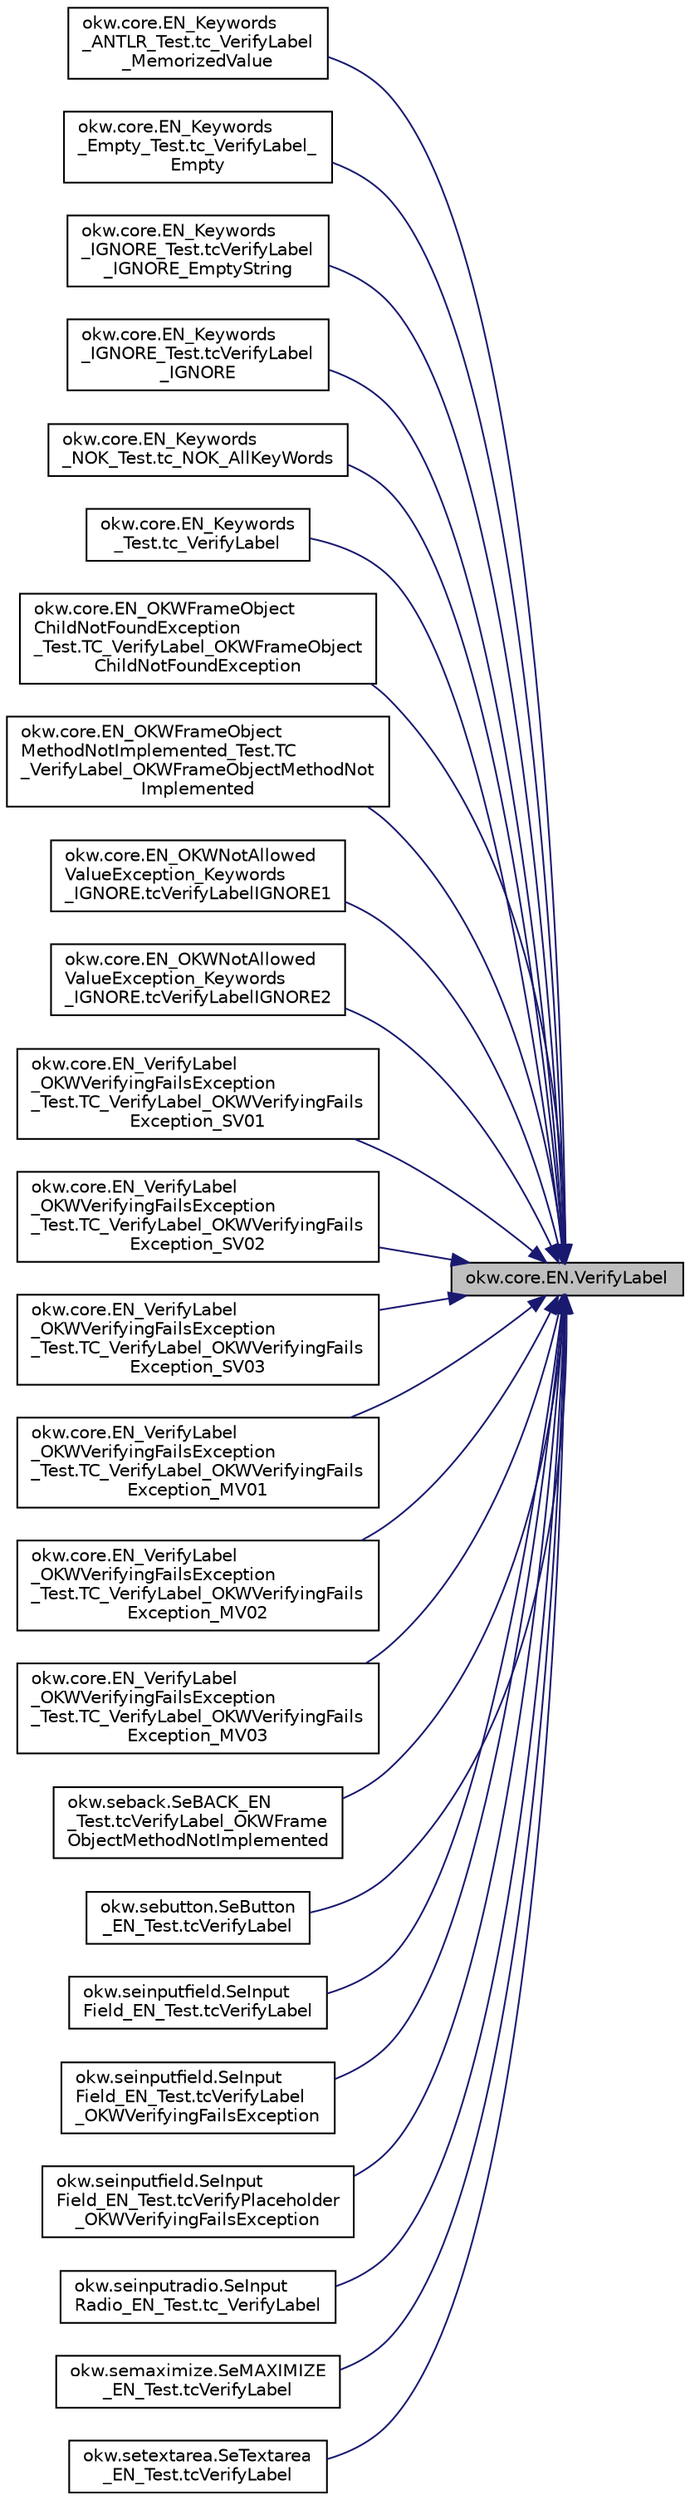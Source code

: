 digraph "okw.core.EN.VerifyLabel"
{
 // INTERACTIVE_SVG=YES
 // LATEX_PDF_SIZE
  edge [fontname="Helvetica",fontsize="10",labelfontname="Helvetica",labelfontsize="10"];
  node [fontname="Helvetica",fontsize="10",shape=record];
  rankdir="RL";
  Node3357 [label="okw.core.EN.VerifyLabel",height=0.2,width=0.4,color="black", fillcolor="grey75", style="filled", fontcolor="black",tooltip="Überprüft die Beschreibung des Objektes."];
  Node3357 -> Node3358 [dir="back",color="midnightblue",fontsize="10",style="solid",fontname="Helvetica"];
  Node3358 [label="okw.core.EN_Keywords\l_ANTLR_Test.tc_VerifyLabel\l_MemorizedValue",height=0.2,width=0.4,color="black", fillcolor="white", style="filled",URL="$classokw_1_1core_1_1_e_n___keywords___a_n_t_l_r___test.html#aa3552e4c8cbb84244d0a93a3db442d80",tooltip=" "];
  Node3357 -> Node3359 [dir="back",color="midnightblue",fontsize="10",style="solid",fontname="Helvetica"];
  Node3359 [label="okw.core.EN_Keywords\l_Empty_Test.tc_VerifyLabel_\lEmpty",height=0.2,width=0.4,color="black", fillcolor="white", style="filled",URL="$classokw_1_1core_1_1_e_n___keywords___empty___test.html#a795ebffbf7497fe2f858f8edaabe4892",tooltip="Prüft \"${EMPTY}\" für das Schlüsslewort VerifyLabel(strng,string)"];
  Node3357 -> Node3360 [dir="back",color="midnightblue",fontsize="10",style="solid",fontname="Helvetica"];
  Node3360 [label="okw.core.EN_Keywords\l_IGNORE_Test.tcVerifyLabel\l_IGNORE_EmptyString",height=0.2,width=0.4,color="black", fillcolor="white", style="filled",URL="$classokw_1_1core_1_1_e_n___keywords___i_g_n_o_r_e___test.html#ab1a949e15601bc0b261d34c106f9427d",tooltip="Prüft ob das Schlüsselwort VerifyLabel( FN, \"\" ) nicht ausgeführt wird."];
  Node3357 -> Node3361 [dir="back",color="midnightblue",fontsize="10",style="solid",fontname="Helvetica"];
  Node3361 [label="okw.core.EN_Keywords\l_IGNORE_Test.tcVerifyLabel\l_IGNORE",height=0.2,width=0.4,color="black", fillcolor="white", style="filled",URL="$classokw_1_1core_1_1_e_n___keywords___i_g_n_o_r_e___test.html#a7874d22533bab9ebe68c087d9f00e716",tooltip="Prüft ob das Schlüsselwort VerifyLabel( FN, \"${IGNORE}\" ) nicht ausgeführt wird."];
  Node3357 -> Node3362 [dir="back",color="midnightblue",fontsize="10",style="solid",fontname="Helvetica"];
  Node3362 [label="okw.core.EN_Keywords\l_NOK_Test.tc_NOK_AllKeyWords",height=0.2,width=0.4,color="black", fillcolor="white", style="filled",URL="$classokw_1_1core_1_1_e_n___keywords___n_o_k___test.html#a81a960a2341dfb0e27da7871291c84dc",tooltip="Prüft methoden aufruf für einen einfachen Click."];
  Node3357 -> Node3363 [dir="back",color="midnightblue",fontsize="10",style="solid",fontname="Helvetica"];
  Node3363 [label="okw.core.EN_Keywords\l_Test.tc_VerifyLabel",height=0.2,width=0.4,color="black", fillcolor="white", style="filled",URL="$classokw_1_1core_1_1_e_n___keywords___test.html#afdc4701233a4a1befffba818235fb52e",tooltip="\"Normaler\" Testfall für das Schlüsselwort EN.VerifyLabel(String,String)."];
  Node3357 -> Node3364 [dir="back",color="midnightblue",fontsize="10",style="solid",fontname="Helvetica"];
  Node3364 [label="okw.core.EN_OKWFrameObject\lChildNotFoundException\l_Test.TC_VerifyLabel_OKWFrameObject\lChildNotFoundException",height=0.2,width=0.4,color="black", fillcolor="white", style="filled",URL="$classokw_1_1core_1_1_e_n___o_k_w_frame_object_child_not_found_exception___test.html#a493b5450b4158a150ea3cc0a7164085e",tooltip="Prüft ob die Ausnahme OKWFrameObjectChildNotFoundException durch die LFC-VerifyCaption ausgelöst wird..."];
  Node3357 -> Node3365 [dir="back",color="midnightblue",fontsize="10",style="solid",fontname="Helvetica"];
  Node3365 [label="okw.core.EN_OKWFrameObject\lMethodNotImplemented_Test.TC\l_VerifyLabel_OKWFrameObjectMethodNot\lImplemented",height=0.2,width=0.4,color="black", fillcolor="white", style="filled",URL="$classokw_1_1core_1_1_e_n___o_k_w_frame_object_method_not_implemented___test.html#a2dfff1dd9eb94603406b43bf461cc341",tooltip="Prüft ob die Ausnahme OKWFrameObjectMethodNotImplemented von VerifyCaption( FN, ExpVal ) ausgelöst wi..."];
  Node3357 -> Node3366 [dir="back",color="midnightblue",fontsize="10",style="solid",fontname="Helvetica"];
  Node3366 [label="okw.core.EN_OKWNotAllowed\lValueException_Keywords\l_IGNORE.tcVerifyLabelIGNORE1",height=0.2,width=0.4,color="black", fillcolor="white", style="filled",URL="$classokw_1_1core_1_1_e_n___o_k_w_not_allowed_value_exception___keywords___i_g_n_o_r_e.html#af0539040232d96a34805011c128e0bad",tooltip="Prüft ob \"${IGNORE} \" die Ausnahme okw.exceptions.OKWNotAllowedValueException auslöst."];
  Node3357 -> Node3367 [dir="back",color="midnightblue",fontsize="10",style="solid",fontname="Helvetica"];
  Node3367 [label="okw.core.EN_OKWNotAllowed\lValueException_Keywords\l_IGNORE.tcVerifyLabelIGNORE2",height=0.2,width=0.4,color="black", fillcolor="white", style="filled",URL="$classokw_1_1core_1_1_e_n___o_k_w_not_allowed_value_exception___keywords___i_g_n_o_r_e.html#a2c83a1a7cabe15d8e97851304d2c0b6b",tooltip="Prüft ob \"\"${IGNORE}${TCN}\" die Ausnahme okw.exceptions.OKWNotAllowedValueException auslöst."];
  Node3357 -> Node3368 [dir="back",color="midnightblue",fontsize="10",style="solid",fontname="Helvetica"];
  Node3368 [label="okw.core.EN_VerifyLabel\l_OKWVerifyingFailsException\l_Test.TC_VerifyLabel_OKWVerifyingFails\lException_SV01",height=0.2,width=0.4,color="black", fillcolor="white", style="filled",URL="$classokw_1_1core_1_1_e_n___verify_label___o_k_w_verifying_fails_exception___test.html#aa9c548ebb444ae8b8b8424e1bf76e8bc",tooltip="Prüft, ob die Ausnahme OKWVerifyingFailsException bei einem Soll/Ist-Vergleich ausgelöst wird."];
  Node3357 -> Node3369 [dir="back",color="midnightblue",fontsize="10",style="solid",fontname="Helvetica"];
  Node3369 [label="okw.core.EN_VerifyLabel\l_OKWVerifyingFailsException\l_Test.TC_VerifyLabel_OKWVerifyingFails\lException_SV02",height=0.2,width=0.4,color="black", fillcolor="white", style="filled",URL="$classokw_1_1core_1_1_e_n___verify_label___o_k_w_verifying_fails_exception___test.html#a4eb90d484ffa394f32c424cfbcd0c67e",tooltip="Prüft, ob die Ausnahme OKWVerifyingFailsException bei einem Soll/Ist-Vergleich ausgelöst wird."];
  Node3357 -> Node3370 [dir="back",color="midnightblue",fontsize="10",style="solid",fontname="Helvetica"];
  Node3370 [label="okw.core.EN_VerifyLabel\l_OKWVerifyingFailsException\l_Test.TC_VerifyLabel_OKWVerifyingFails\lException_SV03",height=0.2,width=0.4,color="black", fillcolor="white", style="filled",URL="$classokw_1_1core_1_1_e_n___verify_label___o_k_w_verifying_fails_exception___test.html#a565740187d2c414e2d316bc8dd8c6dd9",tooltip="Prüft, ob die Ausnahme OKWVerifyingFailsException bei einem Soll/Ist-Vergleich ausgelöst wird."];
  Node3357 -> Node3371 [dir="back",color="midnightblue",fontsize="10",style="solid",fontname="Helvetica"];
  Node3371 [label="okw.core.EN_VerifyLabel\l_OKWVerifyingFailsException\l_Test.TC_VerifyLabel_OKWVerifyingFails\lException_MV01",height=0.2,width=0.4,color="black", fillcolor="white", style="filled",URL="$classokw_1_1core_1_1_e_n___verify_label___o_k_w_verifying_fails_exception___test.html#a54103277312a054fa96bbde85360bf31",tooltip="Prüft, ob die Ausnahme OKWVerifyingFailsException bei einem Soll/Ist-Vergleich ausgelöst wird."];
  Node3357 -> Node3372 [dir="back",color="midnightblue",fontsize="10",style="solid",fontname="Helvetica"];
  Node3372 [label="okw.core.EN_VerifyLabel\l_OKWVerifyingFailsException\l_Test.TC_VerifyLabel_OKWVerifyingFails\lException_MV02",height=0.2,width=0.4,color="black", fillcolor="white", style="filled",URL="$classokw_1_1core_1_1_e_n___verify_label___o_k_w_verifying_fails_exception___test.html#a654fcf5b8ce2d08403175440d9fb8eaa",tooltip="Prüft, ob die Ausnahme OKWVerifyingFailsException bei einem Soll/Ist-Vergleich ausgelöst wird."];
  Node3357 -> Node3373 [dir="back",color="midnightblue",fontsize="10",style="solid",fontname="Helvetica"];
  Node3373 [label="okw.core.EN_VerifyLabel\l_OKWVerifyingFailsException\l_Test.TC_VerifyLabel_OKWVerifyingFails\lException_MV03",height=0.2,width=0.4,color="black", fillcolor="white", style="filled",URL="$classokw_1_1core_1_1_e_n___verify_label___o_k_w_verifying_fails_exception___test.html#a39444df808b6cb73af9c88c373aceb4c",tooltip="Prüft, ob die Ausnahme OKWVerifyingFailsException bei einem Soll/Ist-Vergleich ausgelöst wird."];
  Node3357 -> Node3374 [dir="back",color="midnightblue",fontsize="10",style="solid",fontname="Helvetica"];
  Node3374 [label="okw.seback.SeBACK_EN\l_Test.tcVerifyLabel_OKWFrame\lObjectMethodNotImplemented",height=0.2,width=0.4,color="black", fillcolor="white", style="filled",URL="$classokw_1_1seback_1_1_se_b_a_c_k___e_n___test.html#a846f2f3d840d4b36ad044878d29c09be",tooltip="Test des Schlüsselwortes \"VerifyLabel( FN, ExpVal ) für SeBACK."];
  Node3357 -> Node3375 [dir="back",color="midnightblue",fontsize="10",style="solid",fontname="Helvetica"];
  Node3375 [label="okw.sebutton.SeButton\l_EN_Test.tcVerifyLabel",height=0.2,width=0.4,color="black", fillcolor="white", style="filled",URL="$classokw_1_1sebutton_1_1_se_button___e_n___test.html#abad9ff3b3ea03107ad7aa079f3b8fa58",tooltip="Test des Schlüsselwortes VerifyLabel für den GUI-Adapter SeButton."];
  Node3357 -> Node3376 [dir="back",color="midnightblue",fontsize="10",style="solid",fontname="Helvetica"];
  Node3376 [label="okw.seinputfield.SeInput\lField_EN_Test.tcVerifyLabel",height=0.2,width=0.4,color="black", fillcolor="white", style="filled",URL="$classokw_1_1seinputfield_1_1_se_input_field___e_n___test.html#ad58ee8f6d7d85c1988221e841f04df9f",tooltip="Testet ob das Schlüsselwort VerifyLabel( FN, ExpVal ) der Klasse SeInputText implementiert ist."];
  Node3357 -> Node3377 [dir="back",color="midnightblue",fontsize="10",style="solid",fontname="Helvetica"];
  Node3377 [label="okw.seinputfield.SeInput\lField_EN_Test.tcVerifyLabel\l_OKWVerifyingFailsException",height=0.2,width=0.4,color="black", fillcolor="white", style="filled",URL="$classokw_1_1seinputfield_1_1_se_input_field___e_n___test.html#a67db9ccbfdc107bcc67e5c9ab8a39e18",tooltip="Prüft, ob die Methode VerifyLabel bei einer Soll/Ist Abweichung die Ausnahme OKWVerifyingFailsExcepti..."];
  Node3357 -> Node3378 [dir="back",color="midnightblue",fontsize="10",style="solid",fontname="Helvetica"];
  Node3378 [label="okw.seinputfield.SeInput\lField_EN_Test.tcVerifyPlaceholder\l_OKWVerifyingFailsException",height=0.2,width=0.4,color="black", fillcolor="white", style="filled",URL="$classokw_1_1seinputfield_1_1_se_input_field___e_n___test.html#ac3947425e932a16667e10232b413665d",tooltip="Prüft, ob die Methode VerifyPlaceholder bei einer Soll/Ist Abweichung die Ausnahme OKWVerifyingFailsE..."];
  Node3357 -> Node3379 [dir="back",color="midnightblue",fontsize="10",style="solid",fontname="Helvetica"];
  Node3379 [label="okw.seinputradio.SeInput\lRadio_EN_Test.tc_VerifyLabel",height=0.2,width=0.4,color="black", fillcolor="white", style="filled",URL="$classokw_1_1seinputradio_1_1_se_input_radio___e_n___test.html#a7f16312f4a565962ab70f7b21fd2043b",tooltip="Test des Schlüsselwortes VerifyLabel für den GUI-Adapter SeInputRadio."];
  Node3357 -> Node3380 [dir="back",color="midnightblue",fontsize="10",style="solid",fontname="Helvetica"];
  Node3380 [label="okw.semaximize.SeMAXIMIZE\l_EN_Test.tcVerifyLabel",height=0.2,width=0.4,color="black", fillcolor="white", style="filled",URL="$classokw_1_1semaximize_1_1_se_m_a_x_i_m_i_z_e___e_n___test.html#aa5e2d93fef29c0ecaf46223fd248e5b2",tooltip="Test des Schlüsselwortes \"VerifyLabel( FN, ExpVal ) für SeMAXIMIZE."];
  Node3357 -> Node3381 [dir="back",color="midnightblue",fontsize="10",style="solid",fontname="Helvetica"];
  Node3381 [label="okw.setextarea.SeTextarea\l_EN_Test.tcVerifyLabel",height=0.2,width=0.4,color="black", fillcolor="white", style="filled",URL="$classokw_1_1setextarea_1_1_se_textarea___e_n___test.html#ada8a3f808157497bbc457bdcd23e58d8",tooltip="Prüft, ob die Methode VerifyLabel für SeTextarea implementiert ist."];
}
